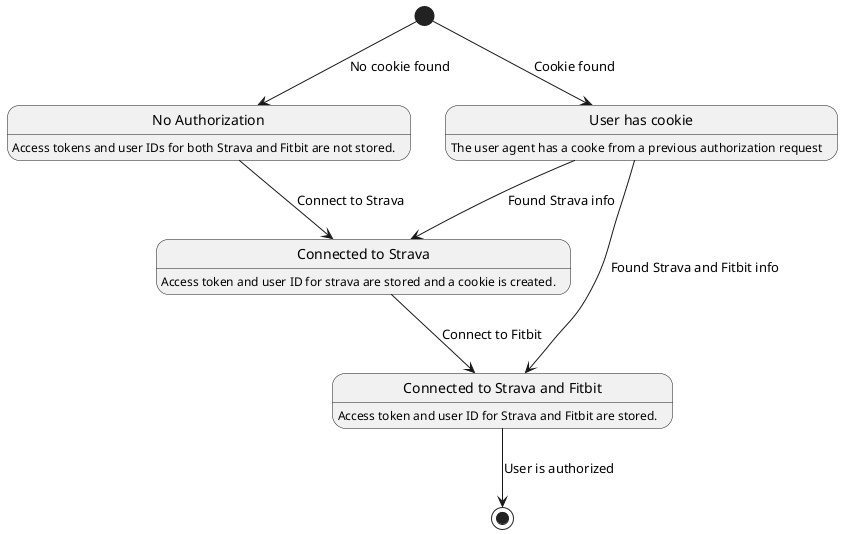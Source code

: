 @startuml

state "No Authorization" as NoAuthz
NoAuthz: Access tokens and user IDs for both Strava and Fitbit are not stored.

state "User has cookie" as Cookie
Cookie: The user agent has a cooke from a previous authorization request

state "Connected to Strava" as HaveStrava
HaveStrava: Access token and user ID for strava are stored and a cookie is created.

state "Connected to Strava and Fitbit" as HaveBoth
HaveBoth: Access token and user ID for Strava and Fitbit are stored.

[*] --> NoAuthz : No cookie found
NoAuthz --> HaveStrava : Connect to Strava
[*] --> Cookie : Cookie found
Cookie --> HaveStrava : Found Strava info
Cookie --> HaveBoth : Found Strava and Fitbit info
HaveStrava --> HaveBoth : Connect to Fitbit
HaveBoth --> [*] : User is authorized

@enduml
